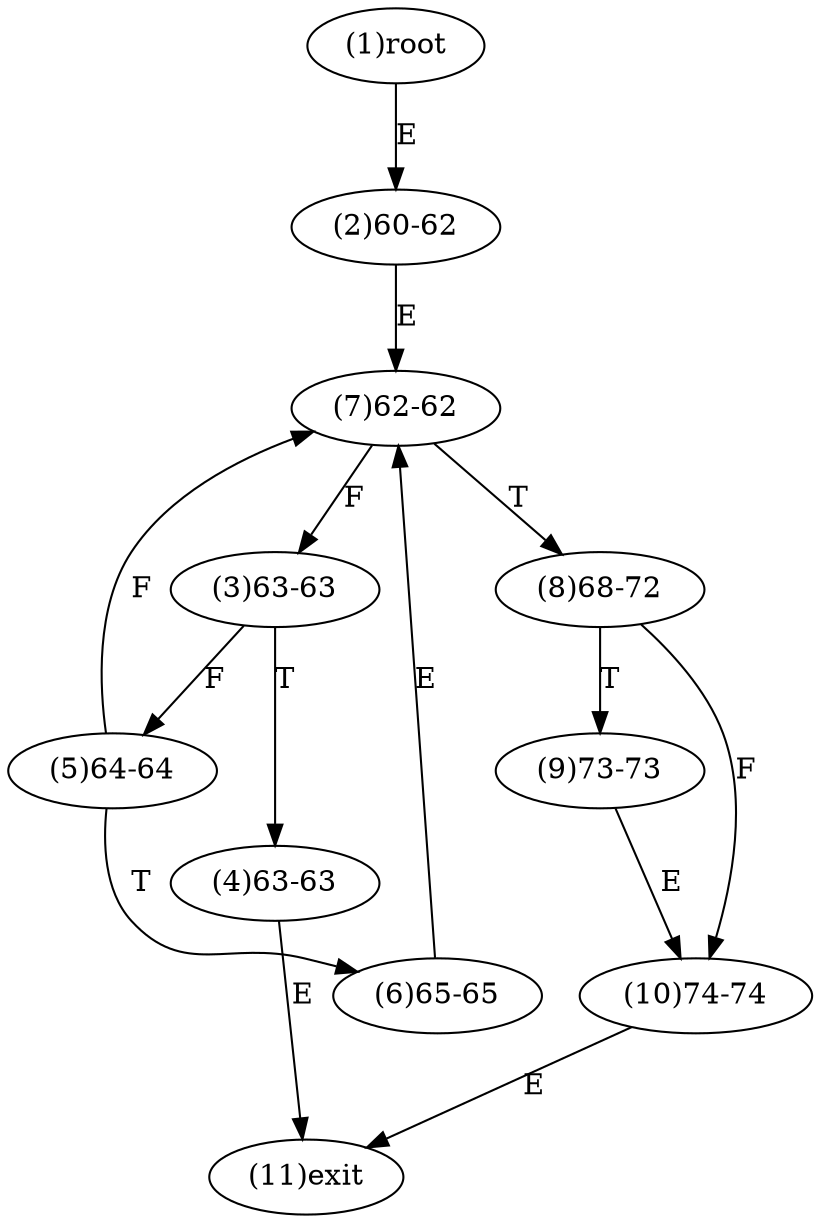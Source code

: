 digraph "" { 
1[ label="(1)root"];
2[ label="(2)60-62"];
3[ label="(3)63-63"];
4[ label="(4)63-63"];
5[ label="(5)64-64"];
6[ label="(6)65-65"];
7[ label="(7)62-62"];
8[ label="(8)68-72"];
9[ label="(9)73-73"];
10[ label="(10)74-74"];
11[ label="(11)exit"];
1->2[ label="E"];
2->7[ label="E"];
3->5[ label="F"];
3->4[ label="T"];
4->11[ label="E"];
5->7[ label="F"];
5->6[ label="T"];
6->7[ label="E"];
7->3[ label="F"];
7->8[ label="T"];
8->10[ label="F"];
8->9[ label="T"];
9->10[ label="E"];
10->11[ label="E"];
}